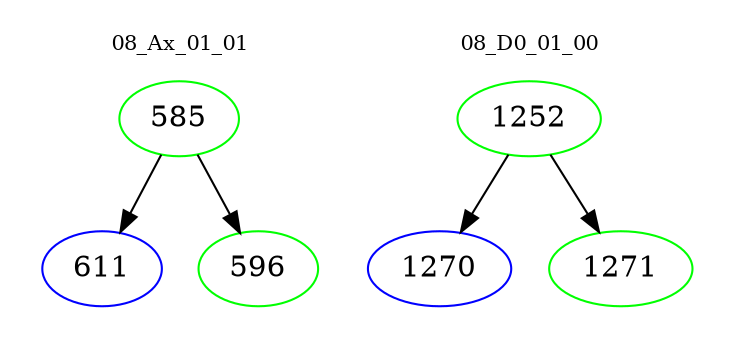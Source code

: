 digraph{
subgraph cluster_0 {
color = white
label = "08_Ax_01_01";
fontsize=10;
T0_585 [label="585", color="green"]
T0_585 -> T0_611 [color="black"]
T0_611 [label="611", color="blue"]
T0_585 -> T0_596 [color="black"]
T0_596 [label="596", color="green"]
}
subgraph cluster_1 {
color = white
label = "08_D0_01_00";
fontsize=10;
T1_1252 [label="1252", color="green"]
T1_1252 -> T1_1270 [color="black"]
T1_1270 [label="1270", color="blue"]
T1_1252 -> T1_1271 [color="black"]
T1_1271 [label="1271", color="green"]
}
}
